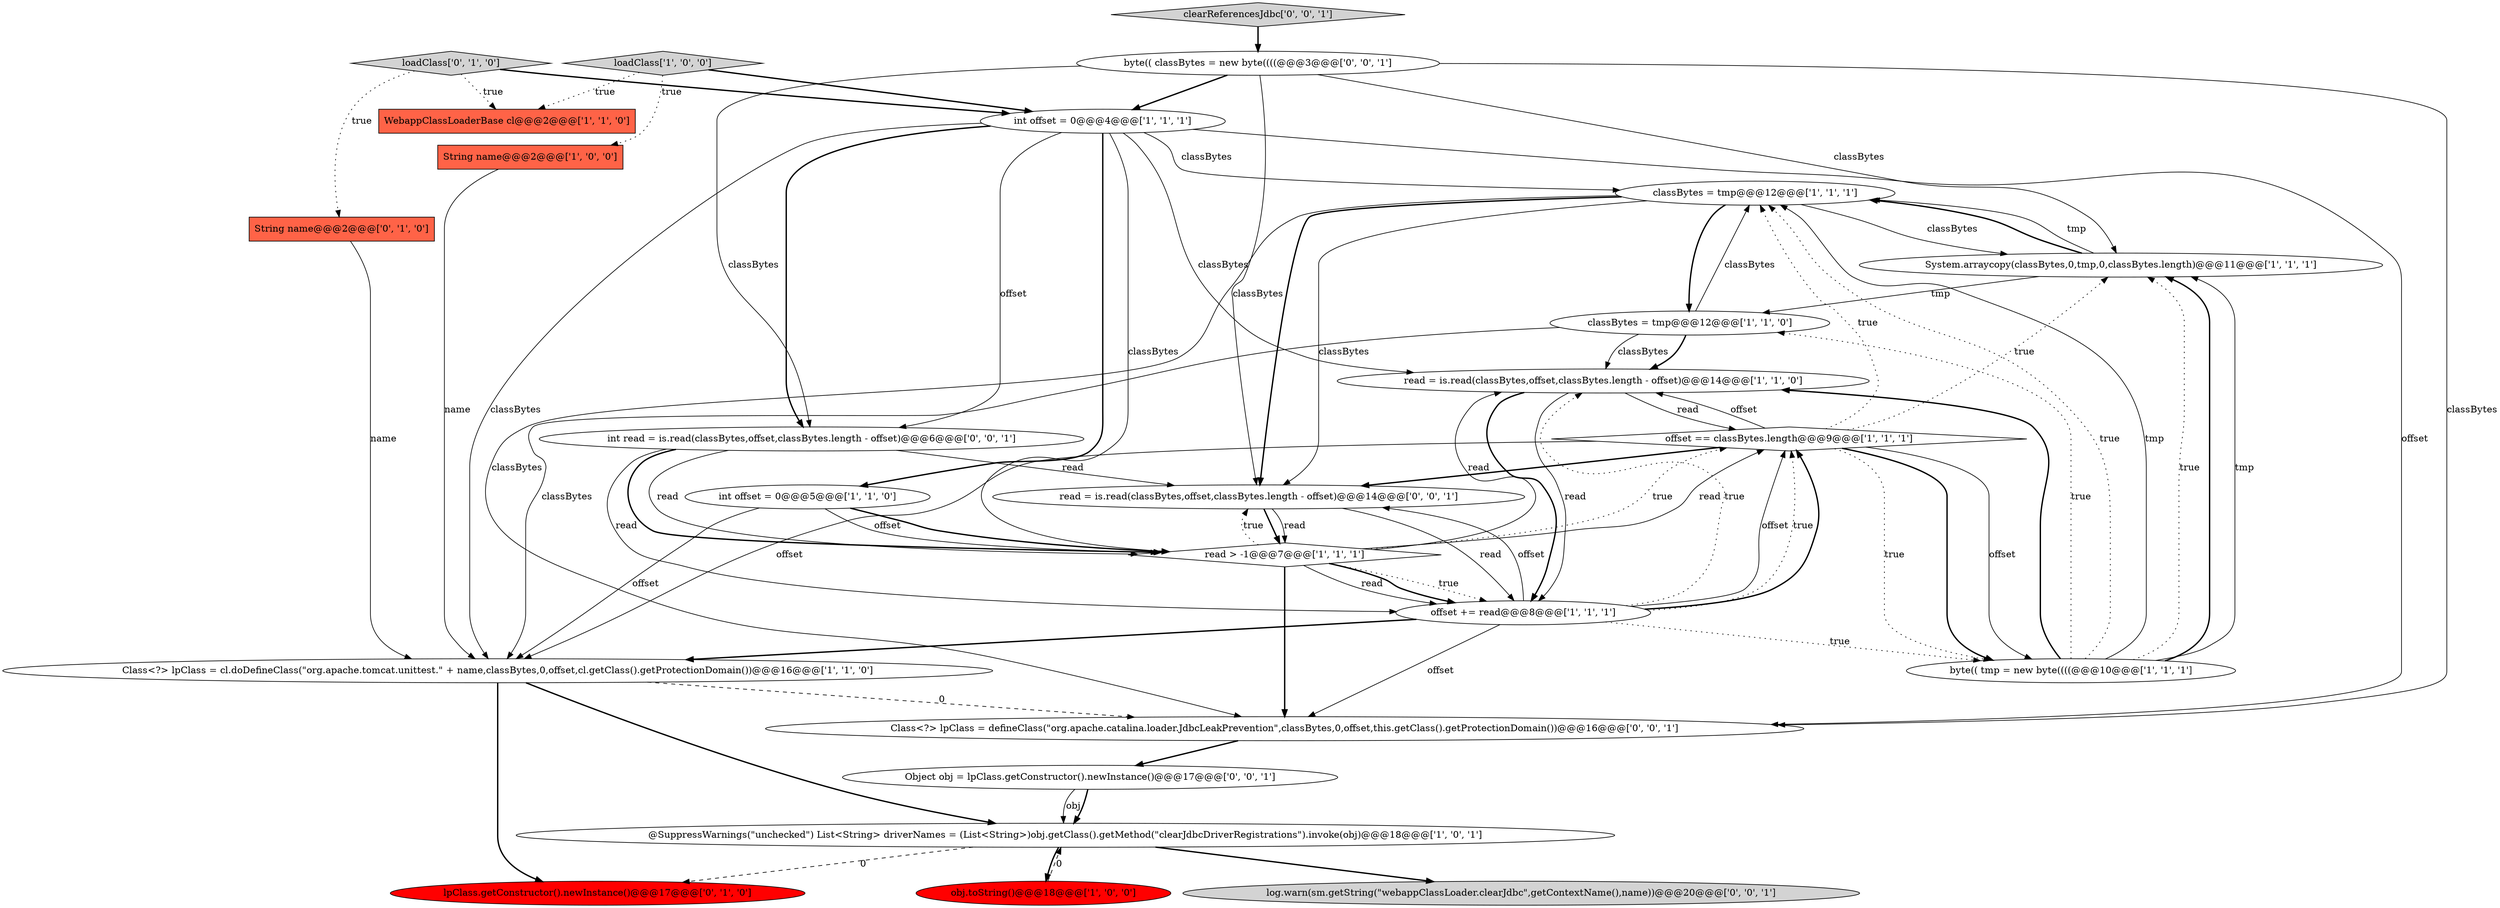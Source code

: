 digraph {
7 [style = filled, label = "WebappClassLoaderBase cl@@@2@@@['1', '1', '0']", fillcolor = tomato, shape = box image = "AAA0AAABBB1BBB"];
10 [style = filled, label = "classBytes = tmp@@@12@@@['1', '1', '1']", fillcolor = white, shape = ellipse image = "AAA0AAABBB1BBB"];
18 [style = filled, label = "loadClass['0', '1', '0']", fillcolor = lightgray, shape = diamond image = "AAA0AAABBB2BBB"];
12 [style = filled, label = "read = is.read(classBytes,offset,classBytes.length - offset)@@@14@@@['1', '1', '0']", fillcolor = white, shape = ellipse image = "AAA0AAABBB1BBB"];
6 [style = filled, label = "String name@@@2@@@['1', '0', '0']", fillcolor = tomato, shape = box image = "AAA0AAABBB1BBB"];
22 [style = filled, label = "Class<?> lpClass = defineClass(\"org.apache.catalina.loader.JdbcLeakPrevention\",classBytes,0,offset,this.getClass().getProtectionDomain())@@@16@@@['0', '0', '1']", fillcolor = white, shape = ellipse image = "AAA0AAABBB3BBB"];
3 [style = filled, label = "System.arraycopy(classBytes,0,tmp,0,classBytes.length)@@@11@@@['1', '1', '1']", fillcolor = white, shape = ellipse image = "AAA0AAABBB1BBB"];
4 [style = filled, label = "int offset = 0@@@5@@@['1', '1', '0']", fillcolor = white, shape = ellipse image = "AAA0AAABBB1BBB"];
17 [style = filled, label = "lpClass.getConstructor().newInstance()@@@17@@@['0', '1', '0']", fillcolor = red, shape = ellipse image = "AAA1AAABBB2BBB"];
15 [style = filled, label = "obj.toString()@@@18@@@['1', '0', '0']", fillcolor = red, shape = ellipse image = "AAA1AAABBB1BBB"];
9 [style = filled, label = "offset == classBytes.length@@@9@@@['1', '1', '1']", fillcolor = white, shape = diamond image = "AAA0AAABBB1BBB"];
23 [style = filled, label = "int read = is.read(classBytes,offset,classBytes.length - offset)@@@6@@@['0', '0', '1']", fillcolor = white, shape = ellipse image = "AAA0AAABBB3BBB"];
1 [style = filled, label = "int offset = 0@@@4@@@['1', '1', '1']", fillcolor = white, shape = ellipse image = "AAA0AAABBB1BBB"];
2 [style = filled, label = "byte(( tmp = new byte((((@@@10@@@['1', '1', '1']", fillcolor = white, shape = ellipse image = "AAA0AAABBB1BBB"];
5 [style = filled, label = "@SuppressWarnings(\"unchecked\") List<String> driverNames = (List<String>)obj.getClass().getMethod(\"clearJdbcDriverRegistrations\").invoke(obj)@@@18@@@['1', '0', '1']", fillcolor = white, shape = ellipse image = "AAA0AAABBB1BBB"];
20 [style = filled, label = "byte(( classBytes = new byte((((@@@3@@@['0', '0', '1']", fillcolor = white, shape = ellipse image = "AAA0AAABBB3BBB"];
14 [style = filled, label = "Class<?> lpClass = cl.doDefineClass(\"org.apache.tomcat.unittest.\" + name,classBytes,0,offset,cl.getClass().getProtectionDomain())@@@16@@@['1', '1', '0']", fillcolor = white, shape = ellipse image = "AAA0AAABBB1BBB"];
25 [style = filled, label = "Object obj = lpClass.getConstructor().newInstance()@@@17@@@['0', '0', '1']", fillcolor = white, shape = ellipse image = "AAA0AAABBB3BBB"];
21 [style = filled, label = "log.warn(sm.getString(\"webappClassLoader.clearJdbc\",getContextName(),name))@@@20@@@['0', '0', '1']", fillcolor = lightgray, shape = ellipse image = "AAA0AAABBB3BBB"];
19 [style = filled, label = "read = is.read(classBytes,offset,classBytes.length - offset)@@@14@@@['0', '0', '1']", fillcolor = white, shape = ellipse image = "AAA0AAABBB3BBB"];
0 [style = filled, label = "classBytes = tmp@@@12@@@['1', '1', '0']", fillcolor = white, shape = ellipse image = "AAA0AAABBB1BBB"];
13 [style = filled, label = "read > -1@@@7@@@['1', '1', '1']", fillcolor = white, shape = diamond image = "AAA0AAABBB1BBB"];
16 [style = filled, label = "String name@@@2@@@['0', '1', '0']", fillcolor = tomato, shape = box image = "AAA0AAABBB2BBB"];
11 [style = filled, label = "loadClass['1', '0', '0']", fillcolor = lightgray, shape = diamond image = "AAA0AAABBB1BBB"];
24 [style = filled, label = "clearReferencesJdbc['0', '0', '1']", fillcolor = lightgray, shape = diamond image = "AAA0AAABBB3BBB"];
8 [style = filled, label = "offset += read@@@8@@@['1', '1', '1']", fillcolor = white, shape = ellipse image = "AAA0AAABBB1BBB"];
10->19 [style = bold, label=""];
5->15 [style = bold, label=""];
14->17 [style = bold, label=""];
15->5 [style = dashed, label="0"];
1->23 [style = bold, label=""];
25->5 [style = solid, label="obj"];
23->13 [style = bold, label=""];
16->14 [style = solid, label="name"];
8->22 [style = solid, label="offset"];
20->3 [style = solid, label="classBytes"];
13->22 [style = bold, label=""];
8->9 [style = solid, label="offset"];
20->22 [style = solid, label="classBytes"];
2->10 [style = dotted, label="true"];
13->9 [style = dotted, label="true"];
2->3 [style = dotted, label="true"];
11->7 [style = dotted, label="true"];
22->25 [style = bold, label=""];
1->10 [style = solid, label="classBytes"];
1->4 [style = bold, label=""];
2->0 [style = dotted, label="true"];
18->16 [style = dotted, label="true"];
9->2 [style = bold, label=""];
13->12 [style = solid, label="read"];
13->9 [style = solid, label="read"];
23->8 [style = solid, label="read"];
13->19 [style = dotted, label="true"];
9->12 [style = solid, label="offset"];
14->22 [style = dashed, label="0"];
4->13 [style = solid, label="offset"];
1->12 [style = solid, label="classBytes"];
6->14 [style = solid, label="name"];
4->14 [style = solid, label="offset"];
24->20 [style = bold, label=""];
5->21 [style = bold, label=""];
3->10 [style = bold, label=""];
8->12 [style = dotted, label="true"];
19->13 [style = bold, label=""];
18->1 [style = bold, label=""];
10->0 [style = bold, label=""];
9->10 [style = dotted, label="true"];
9->3 [style = dotted, label="true"];
10->3 [style = solid, label="classBytes"];
9->14 [style = solid, label="offset"];
18->7 [style = dotted, label="true"];
10->19 [style = solid, label="classBytes"];
8->2 [style = dotted, label="true"];
2->3 [style = bold, label=""];
0->12 [style = bold, label=""];
4->13 [style = bold, label=""];
8->14 [style = bold, label=""];
1->22 [style = solid, label="offset"];
20->1 [style = bold, label=""];
23->19 [style = solid, label="read"];
12->9 [style = solid, label="read"];
1->23 [style = solid, label="offset"];
19->8 [style = solid, label="read"];
5->17 [style = dashed, label="0"];
2->3 [style = solid, label="tmp"];
13->8 [style = dotted, label="true"];
12->8 [style = bold, label=""];
3->10 [style = solid, label="tmp"];
11->6 [style = dotted, label="true"];
0->14 [style = solid, label="classBytes"];
9->19 [style = bold, label=""];
25->5 [style = bold, label=""];
8->9 [style = dotted, label="true"];
1->13 [style = solid, label="classBytes"];
8->19 [style = solid, label="offset"];
20->19 [style = solid, label="classBytes"];
14->5 [style = bold, label=""];
0->12 [style = solid, label="classBytes"];
12->8 [style = solid, label="read"];
10->22 [style = solid, label="classBytes"];
1->14 [style = solid, label="classBytes"];
20->23 [style = solid, label="classBytes"];
11->1 [style = bold, label=""];
19->13 [style = solid, label="read"];
0->10 [style = solid, label="classBytes"];
9->2 [style = solid, label="offset"];
3->0 [style = solid, label="tmp"];
2->12 [style = bold, label=""];
13->8 [style = solid, label="read"];
23->13 [style = solid, label="read"];
9->2 [style = dotted, label="true"];
2->10 [style = solid, label="tmp"];
8->9 [style = bold, label=""];
13->8 [style = bold, label=""];
}
